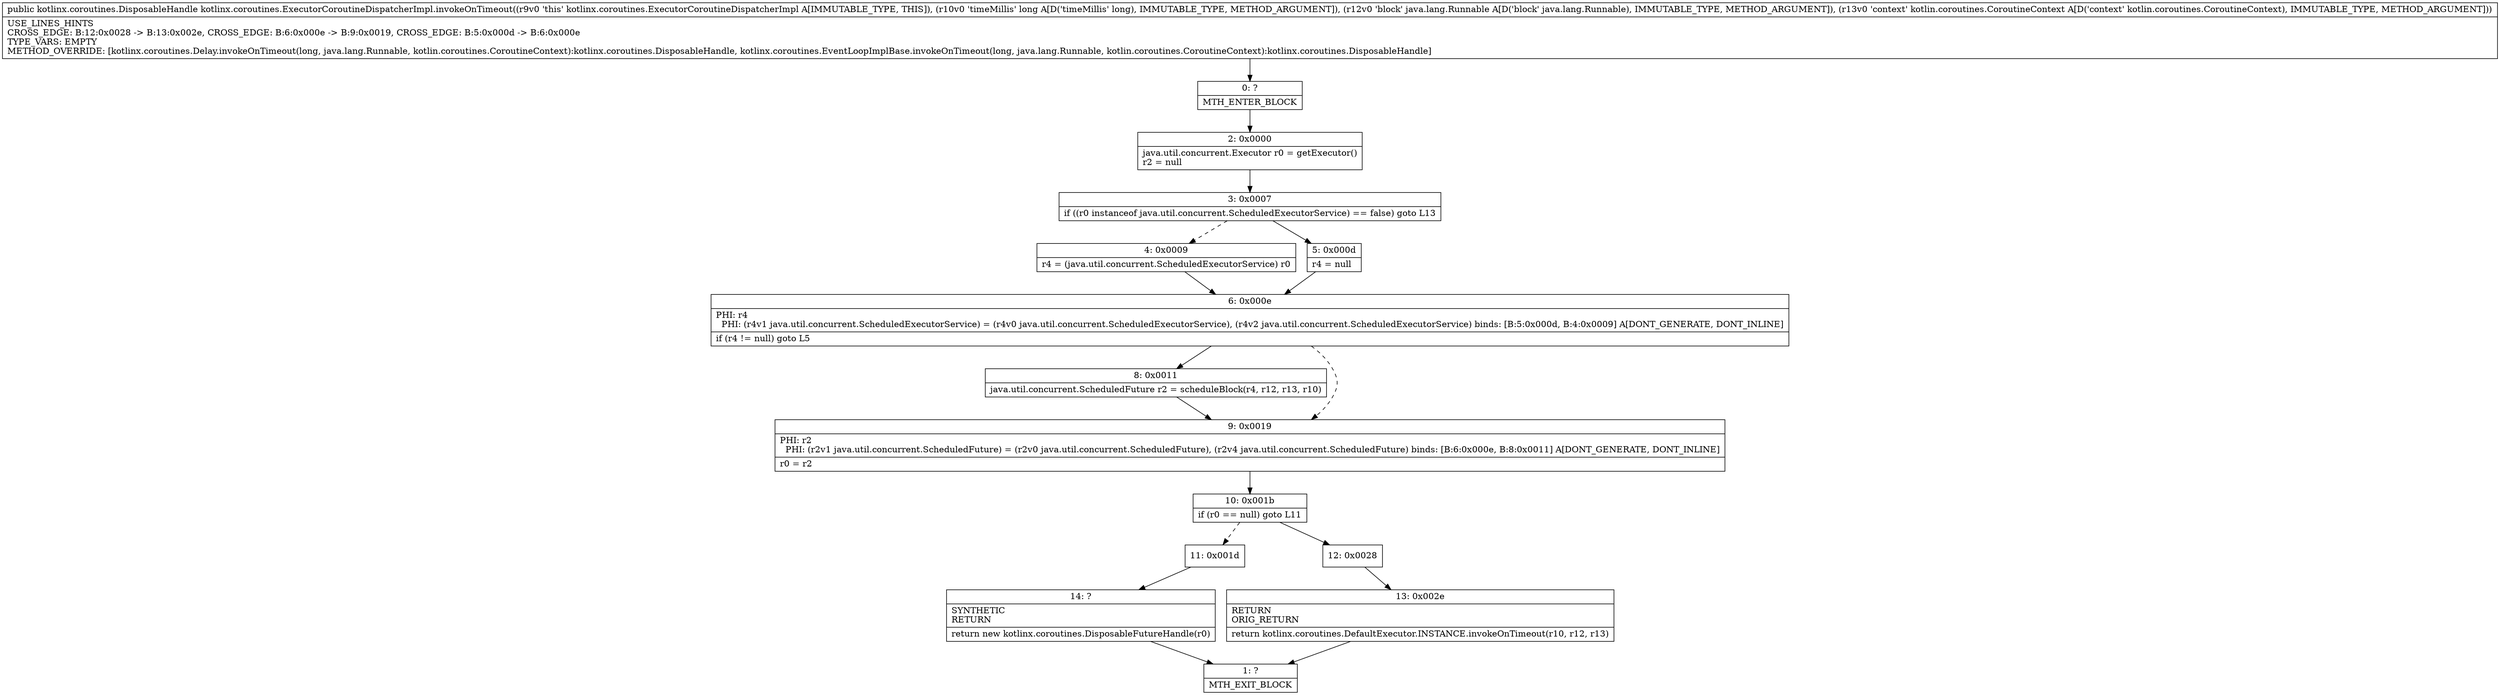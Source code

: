 digraph "CFG forkotlinx.coroutines.ExecutorCoroutineDispatcherImpl.invokeOnTimeout(JLjava\/lang\/Runnable;Lkotlin\/coroutines\/CoroutineContext;)Lkotlinx\/coroutines\/DisposableHandle;" {
Node_0 [shape=record,label="{0\:\ ?|MTH_ENTER_BLOCK\l}"];
Node_2 [shape=record,label="{2\:\ 0x0000|java.util.concurrent.Executor r0 = getExecutor()\lr2 = null\l}"];
Node_3 [shape=record,label="{3\:\ 0x0007|if ((r0 instanceof java.util.concurrent.ScheduledExecutorService) == false) goto L13\l}"];
Node_4 [shape=record,label="{4\:\ 0x0009|r4 = (java.util.concurrent.ScheduledExecutorService) r0\l}"];
Node_6 [shape=record,label="{6\:\ 0x000e|PHI: r4 \l  PHI: (r4v1 java.util.concurrent.ScheduledExecutorService) = (r4v0 java.util.concurrent.ScheduledExecutorService), (r4v2 java.util.concurrent.ScheduledExecutorService) binds: [B:5:0x000d, B:4:0x0009] A[DONT_GENERATE, DONT_INLINE]\l|if (r4 != null) goto L5\l}"];
Node_8 [shape=record,label="{8\:\ 0x0011|java.util.concurrent.ScheduledFuture r2 = scheduleBlock(r4, r12, r13, r10)\l}"];
Node_9 [shape=record,label="{9\:\ 0x0019|PHI: r2 \l  PHI: (r2v1 java.util.concurrent.ScheduledFuture) = (r2v0 java.util.concurrent.ScheduledFuture), (r2v4 java.util.concurrent.ScheduledFuture) binds: [B:6:0x000e, B:8:0x0011] A[DONT_GENERATE, DONT_INLINE]\l|r0 = r2\l}"];
Node_10 [shape=record,label="{10\:\ 0x001b|if (r0 == null) goto L11\l}"];
Node_11 [shape=record,label="{11\:\ 0x001d}"];
Node_14 [shape=record,label="{14\:\ ?|SYNTHETIC\lRETURN\l|return new kotlinx.coroutines.DisposableFutureHandle(r0)\l}"];
Node_1 [shape=record,label="{1\:\ ?|MTH_EXIT_BLOCK\l}"];
Node_12 [shape=record,label="{12\:\ 0x0028}"];
Node_13 [shape=record,label="{13\:\ 0x002e|RETURN\lORIG_RETURN\l|return kotlinx.coroutines.DefaultExecutor.INSTANCE.invokeOnTimeout(r10, r12, r13)\l}"];
Node_5 [shape=record,label="{5\:\ 0x000d|r4 = null\l}"];
MethodNode[shape=record,label="{public kotlinx.coroutines.DisposableHandle kotlinx.coroutines.ExecutorCoroutineDispatcherImpl.invokeOnTimeout((r9v0 'this' kotlinx.coroutines.ExecutorCoroutineDispatcherImpl A[IMMUTABLE_TYPE, THIS]), (r10v0 'timeMillis' long A[D('timeMillis' long), IMMUTABLE_TYPE, METHOD_ARGUMENT]), (r12v0 'block' java.lang.Runnable A[D('block' java.lang.Runnable), IMMUTABLE_TYPE, METHOD_ARGUMENT]), (r13v0 'context' kotlin.coroutines.CoroutineContext A[D('context' kotlin.coroutines.CoroutineContext), IMMUTABLE_TYPE, METHOD_ARGUMENT]))  | USE_LINES_HINTS\lCROSS_EDGE: B:12:0x0028 \-\> B:13:0x002e, CROSS_EDGE: B:6:0x000e \-\> B:9:0x0019, CROSS_EDGE: B:5:0x000d \-\> B:6:0x000e\lTYPE_VARS: EMPTY\lMETHOD_OVERRIDE: [kotlinx.coroutines.Delay.invokeOnTimeout(long, java.lang.Runnable, kotlin.coroutines.CoroutineContext):kotlinx.coroutines.DisposableHandle, kotlinx.coroutines.EventLoopImplBase.invokeOnTimeout(long, java.lang.Runnable, kotlin.coroutines.CoroutineContext):kotlinx.coroutines.DisposableHandle]\l}"];
MethodNode -> Node_0;Node_0 -> Node_2;
Node_2 -> Node_3;
Node_3 -> Node_4[style=dashed];
Node_3 -> Node_5;
Node_4 -> Node_6;
Node_6 -> Node_8;
Node_6 -> Node_9[style=dashed];
Node_8 -> Node_9;
Node_9 -> Node_10;
Node_10 -> Node_11[style=dashed];
Node_10 -> Node_12;
Node_11 -> Node_14;
Node_14 -> Node_1;
Node_12 -> Node_13;
Node_13 -> Node_1;
Node_5 -> Node_6;
}

